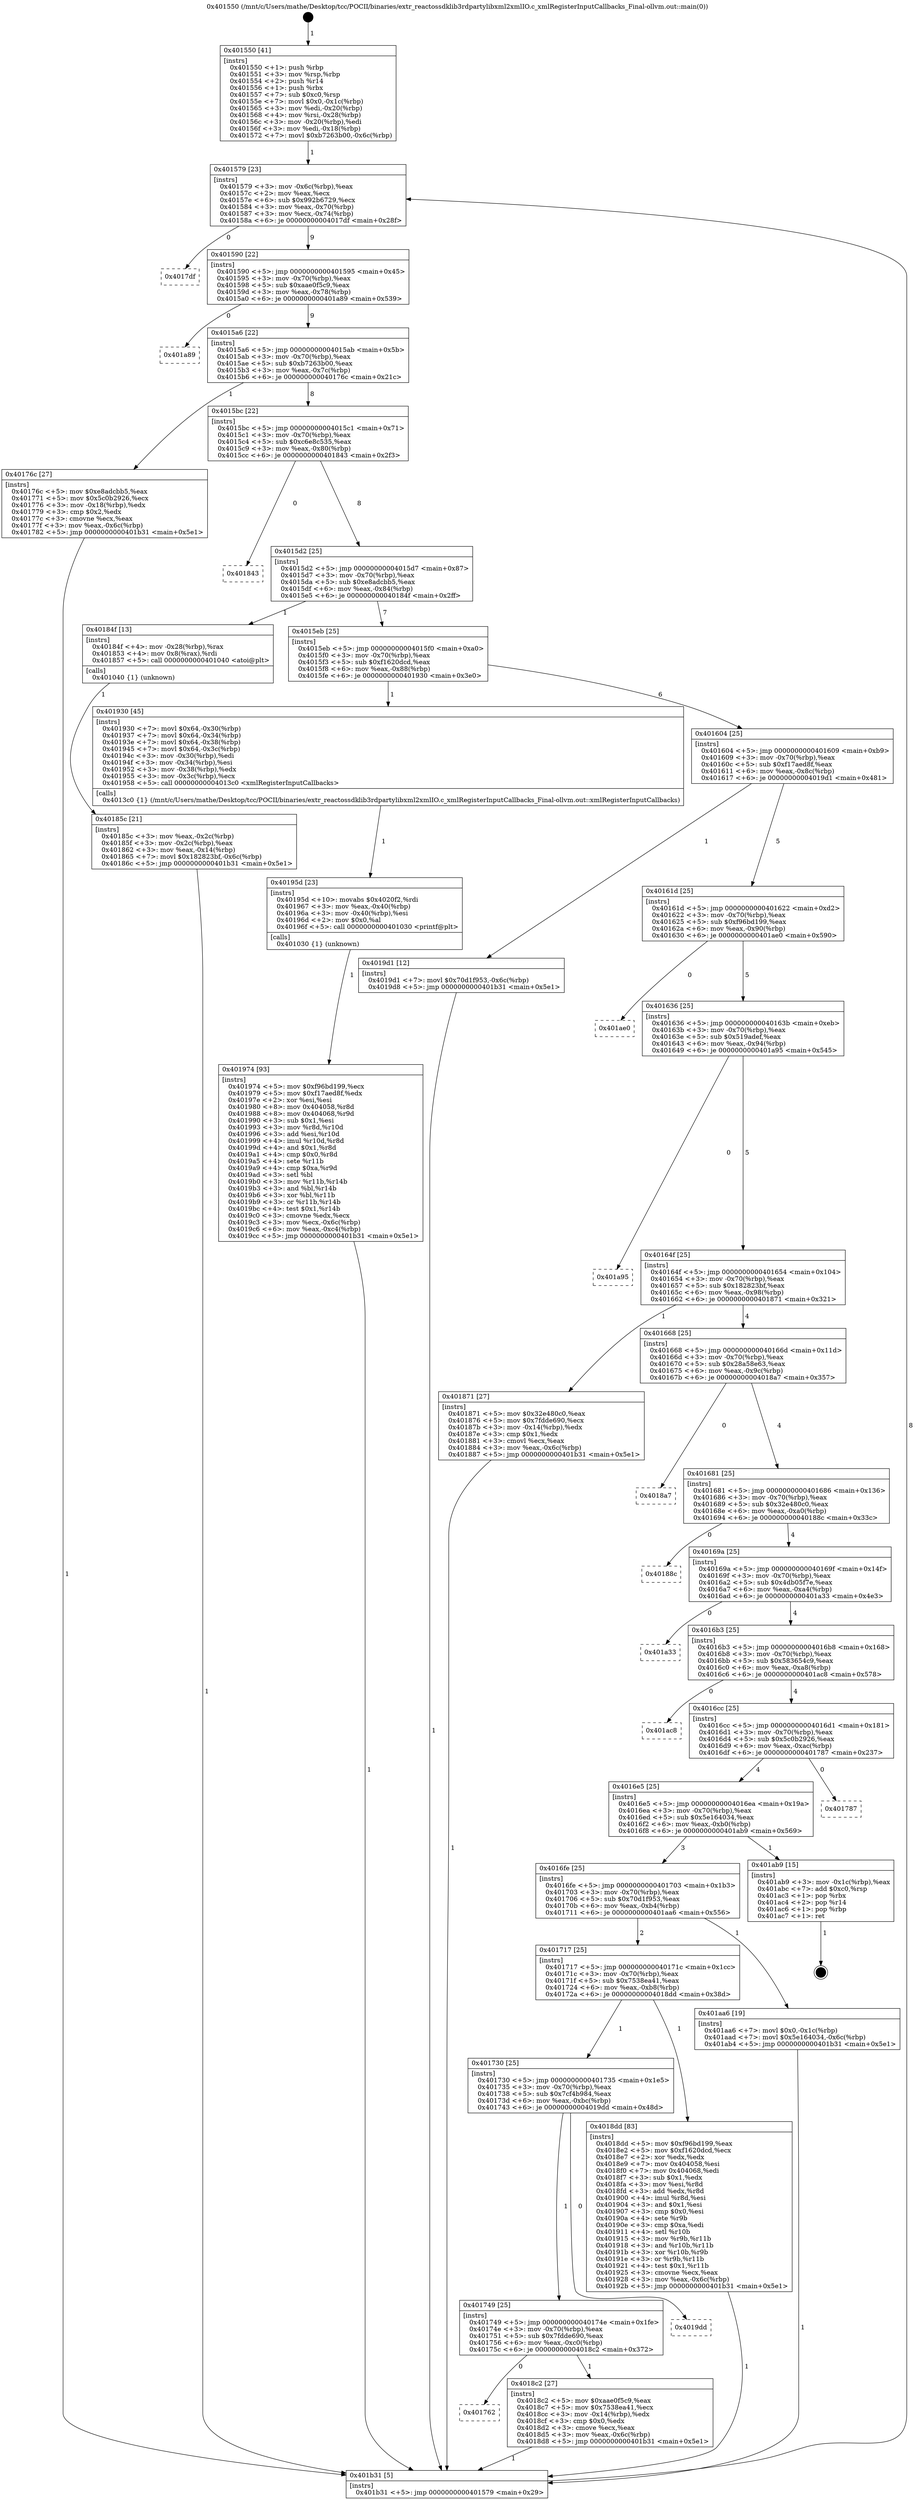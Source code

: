 digraph "0x401550" {
  label = "0x401550 (/mnt/c/Users/mathe/Desktop/tcc/POCII/binaries/extr_reactossdklib3rdpartylibxml2xmlIO.c_xmlRegisterInputCallbacks_Final-ollvm.out::main(0))"
  labelloc = "t"
  node[shape=record]

  Entry [label="",width=0.3,height=0.3,shape=circle,fillcolor=black,style=filled]
  "0x401579" [label="{
     0x401579 [23]\l
     | [instrs]\l
     &nbsp;&nbsp;0x401579 \<+3\>: mov -0x6c(%rbp),%eax\l
     &nbsp;&nbsp;0x40157c \<+2\>: mov %eax,%ecx\l
     &nbsp;&nbsp;0x40157e \<+6\>: sub $0x992b6729,%ecx\l
     &nbsp;&nbsp;0x401584 \<+3\>: mov %eax,-0x70(%rbp)\l
     &nbsp;&nbsp;0x401587 \<+3\>: mov %ecx,-0x74(%rbp)\l
     &nbsp;&nbsp;0x40158a \<+6\>: je 00000000004017df \<main+0x28f\>\l
  }"]
  "0x4017df" [label="{
     0x4017df\l
  }", style=dashed]
  "0x401590" [label="{
     0x401590 [22]\l
     | [instrs]\l
     &nbsp;&nbsp;0x401590 \<+5\>: jmp 0000000000401595 \<main+0x45\>\l
     &nbsp;&nbsp;0x401595 \<+3\>: mov -0x70(%rbp),%eax\l
     &nbsp;&nbsp;0x401598 \<+5\>: sub $0xaae0f5c9,%eax\l
     &nbsp;&nbsp;0x40159d \<+3\>: mov %eax,-0x78(%rbp)\l
     &nbsp;&nbsp;0x4015a0 \<+6\>: je 0000000000401a89 \<main+0x539\>\l
  }"]
  Exit [label="",width=0.3,height=0.3,shape=circle,fillcolor=black,style=filled,peripheries=2]
  "0x401a89" [label="{
     0x401a89\l
  }", style=dashed]
  "0x4015a6" [label="{
     0x4015a6 [22]\l
     | [instrs]\l
     &nbsp;&nbsp;0x4015a6 \<+5\>: jmp 00000000004015ab \<main+0x5b\>\l
     &nbsp;&nbsp;0x4015ab \<+3\>: mov -0x70(%rbp),%eax\l
     &nbsp;&nbsp;0x4015ae \<+5\>: sub $0xb7263b00,%eax\l
     &nbsp;&nbsp;0x4015b3 \<+3\>: mov %eax,-0x7c(%rbp)\l
     &nbsp;&nbsp;0x4015b6 \<+6\>: je 000000000040176c \<main+0x21c\>\l
  }"]
  "0x401974" [label="{
     0x401974 [93]\l
     | [instrs]\l
     &nbsp;&nbsp;0x401974 \<+5\>: mov $0xf96bd199,%ecx\l
     &nbsp;&nbsp;0x401979 \<+5\>: mov $0xf17aed8f,%edx\l
     &nbsp;&nbsp;0x40197e \<+2\>: xor %esi,%esi\l
     &nbsp;&nbsp;0x401980 \<+8\>: mov 0x404058,%r8d\l
     &nbsp;&nbsp;0x401988 \<+8\>: mov 0x404068,%r9d\l
     &nbsp;&nbsp;0x401990 \<+3\>: sub $0x1,%esi\l
     &nbsp;&nbsp;0x401993 \<+3\>: mov %r8d,%r10d\l
     &nbsp;&nbsp;0x401996 \<+3\>: add %esi,%r10d\l
     &nbsp;&nbsp;0x401999 \<+4\>: imul %r10d,%r8d\l
     &nbsp;&nbsp;0x40199d \<+4\>: and $0x1,%r8d\l
     &nbsp;&nbsp;0x4019a1 \<+4\>: cmp $0x0,%r8d\l
     &nbsp;&nbsp;0x4019a5 \<+4\>: sete %r11b\l
     &nbsp;&nbsp;0x4019a9 \<+4\>: cmp $0xa,%r9d\l
     &nbsp;&nbsp;0x4019ad \<+3\>: setl %bl\l
     &nbsp;&nbsp;0x4019b0 \<+3\>: mov %r11b,%r14b\l
     &nbsp;&nbsp;0x4019b3 \<+3\>: and %bl,%r14b\l
     &nbsp;&nbsp;0x4019b6 \<+3\>: xor %bl,%r11b\l
     &nbsp;&nbsp;0x4019b9 \<+3\>: or %r11b,%r14b\l
     &nbsp;&nbsp;0x4019bc \<+4\>: test $0x1,%r14b\l
     &nbsp;&nbsp;0x4019c0 \<+3\>: cmovne %edx,%ecx\l
     &nbsp;&nbsp;0x4019c3 \<+3\>: mov %ecx,-0x6c(%rbp)\l
     &nbsp;&nbsp;0x4019c6 \<+6\>: mov %eax,-0xc4(%rbp)\l
     &nbsp;&nbsp;0x4019cc \<+5\>: jmp 0000000000401b31 \<main+0x5e1\>\l
  }"]
  "0x40176c" [label="{
     0x40176c [27]\l
     | [instrs]\l
     &nbsp;&nbsp;0x40176c \<+5\>: mov $0xe8adcbb5,%eax\l
     &nbsp;&nbsp;0x401771 \<+5\>: mov $0x5c0b2926,%ecx\l
     &nbsp;&nbsp;0x401776 \<+3\>: mov -0x18(%rbp),%edx\l
     &nbsp;&nbsp;0x401779 \<+3\>: cmp $0x2,%edx\l
     &nbsp;&nbsp;0x40177c \<+3\>: cmovne %ecx,%eax\l
     &nbsp;&nbsp;0x40177f \<+3\>: mov %eax,-0x6c(%rbp)\l
     &nbsp;&nbsp;0x401782 \<+5\>: jmp 0000000000401b31 \<main+0x5e1\>\l
  }"]
  "0x4015bc" [label="{
     0x4015bc [22]\l
     | [instrs]\l
     &nbsp;&nbsp;0x4015bc \<+5\>: jmp 00000000004015c1 \<main+0x71\>\l
     &nbsp;&nbsp;0x4015c1 \<+3\>: mov -0x70(%rbp),%eax\l
     &nbsp;&nbsp;0x4015c4 \<+5\>: sub $0xc6e8c535,%eax\l
     &nbsp;&nbsp;0x4015c9 \<+3\>: mov %eax,-0x80(%rbp)\l
     &nbsp;&nbsp;0x4015cc \<+6\>: je 0000000000401843 \<main+0x2f3\>\l
  }"]
  "0x401b31" [label="{
     0x401b31 [5]\l
     | [instrs]\l
     &nbsp;&nbsp;0x401b31 \<+5\>: jmp 0000000000401579 \<main+0x29\>\l
  }"]
  "0x401550" [label="{
     0x401550 [41]\l
     | [instrs]\l
     &nbsp;&nbsp;0x401550 \<+1\>: push %rbp\l
     &nbsp;&nbsp;0x401551 \<+3\>: mov %rsp,%rbp\l
     &nbsp;&nbsp;0x401554 \<+2\>: push %r14\l
     &nbsp;&nbsp;0x401556 \<+1\>: push %rbx\l
     &nbsp;&nbsp;0x401557 \<+7\>: sub $0xc0,%rsp\l
     &nbsp;&nbsp;0x40155e \<+7\>: movl $0x0,-0x1c(%rbp)\l
     &nbsp;&nbsp;0x401565 \<+3\>: mov %edi,-0x20(%rbp)\l
     &nbsp;&nbsp;0x401568 \<+4\>: mov %rsi,-0x28(%rbp)\l
     &nbsp;&nbsp;0x40156c \<+3\>: mov -0x20(%rbp),%edi\l
     &nbsp;&nbsp;0x40156f \<+3\>: mov %edi,-0x18(%rbp)\l
     &nbsp;&nbsp;0x401572 \<+7\>: movl $0xb7263b00,-0x6c(%rbp)\l
  }"]
  "0x40195d" [label="{
     0x40195d [23]\l
     | [instrs]\l
     &nbsp;&nbsp;0x40195d \<+10\>: movabs $0x4020f2,%rdi\l
     &nbsp;&nbsp;0x401967 \<+3\>: mov %eax,-0x40(%rbp)\l
     &nbsp;&nbsp;0x40196a \<+3\>: mov -0x40(%rbp),%esi\l
     &nbsp;&nbsp;0x40196d \<+2\>: mov $0x0,%al\l
     &nbsp;&nbsp;0x40196f \<+5\>: call 0000000000401030 \<printf@plt\>\l
     | [calls]\l
     &nbsp;&nbsp;0x401030 \{1\} (unknown)\l
  }"]
  "0x401843" [label="{
     0x401843\l
  }", style=dashed]
  "0x4015d2" [label="{
     0x4015d2 [25]\l
     | [instrs]\l
     &nbsp;&nbsp;0x4015d2 \<+5\>: jmp 00000000004015d7 \<main+0x87\>\l
     &nbsp;&nbsp;0x4015d7 \<+3\>: mov -0x70(%rbp),%eax\l
     &nbsp;&nbsp;0x4015da \<+5\>: sub $0xe8adcbb5,%eax\l
     &nbsp;&nbsp;0x4015df \<+6\>: mov %eax,-0x84(%rbp)\l
     &nbsp;&nbsp;0x4015e5 \<+6\>: je 000000000040184f \<main+0x2ff\>\l
  }"]
  "0x401762" [label="{
     0x401762\l
  }", style=dashed]
  "0x40184f" [label="{
     0x40184f [13]\l
     | [instrs]\l
     &nbsp;&nbsp;0x40184f \<+4\>: mov -0x28(%rbp),%rax\l
     &nbsp;&nbsp;0x401853 \<+4\>: mov 0x8(%rax),%rdi\l
     &nbsp;&nbsp;0x401857 \<+5\>: call 0000000000401040 \<atoi@plt\>\l
     | [calls]\l
     &nbsp;&nbsp;0x401040 \{1\} (unknown)\l
  }"]
  "0x4015eb" [label="{
     0x4015eb [25]\l
     | [instrs]\l
     &nbsp;&nbsp;0x4015eb \<+5\>: jmp 00000000004015f0 \<main+0xa0\>\l
     &nbsp;&nbsp;0x4015f0 \<+3\>: mov -0x70(%rbp),%eax\l
     &nbsp;&nbsp;0x4015f3 \<+5\>: sub $0xf1620dcd,%eax\l
     &nbsp;&nbsp;0x4015f8 \<+6\>: mov %eax,-0x88(%rbp)\l
     &nbsp;&nbsp;0x4015fe \<+6\>: je 0000000000401930 \<main+0x3e0\>\l
  }"]
  "0x40185c" [label="{
     0x40185c [21]\l
     | [instrs]\l
     &nbsp;&nbsp;0x40185c \<+3\>: mov %eax,-0x2c(%rbp)\l
     &nbsp;&nbsp;0x40185f \<+3\>: mov -0x2c(%rbp),%eax\l
     &nbsp;&nbsp;0x401862 \<+3\>: mov %eax,-0x14(%rbp)\l
     &nbsp;&nbsp;0x401865 \<+7\>: movl $0x182823bf,-0x6c(%rbp)\l
     &nbsp;&nbsp;0x40186c \<+5\>: jmp 0000000000401b31 \<main+0x5e1\>\l
  }"]
  "0x4018c2" [label="{
     0x4018c2 [27]\l
     | [instrs]\l
     &nbsp;&nbsp;0x4018c2 \<+5\>: mov $0xaae0f5c9,%eax\l
     &nbsp;&nbsp;0x4018c7 \<+5\>: mov $0x7538ea41,%ecx\l
     &nbsp;&nbsp;0x4018cc \<+3\>: mov -0x14(%rbp),%edx\l
     &nbsp;&nbsp;0x4018cf \<+3\>: cmp $0x0,%edx\l
     &nbsp;&nbsp;0x4018d2 \<+3\>: cmove %ecx,%eax\l
     &nbsp;&nbsp;0x4018d5 \<+3\>: mov %eax,-0x6c(%rbp)\l
     &nbsp;&nbsp;0x4018d8 \<+5\>: jmp 0000000000401b31 \<main+0x5e1\>\l
  }"]
  "0x401930" [label="{
     0x401930 [45]\l
     | [instrs]\l
     &nbsp;&nbsp;0x401930 \<+7\>: movl $0x64,-0x30(%rbp)\l
     &nbsp;&nbsp;0x401937 \<+7\>: movl $0x64,-0x34(%rbp)\l
     &nbsp;&nbsp;0x40193e \<+7\>: movl $0x64,-0x38(%rbp)\l
     &nbsp;&nbsp;0x401945 \<+7\>: movl $0x64,-0x3c(%rbp)\l
     &nbsp;&nbsp;0x40194c \<+3\>: mov -0x30(%rbp),%edi\l
     &nbsp;&nbsp;0x40194f \<+3\>: mov -0x34(%rbp),%esi\l
     &nbsp;&nbsp;0x401952 \<+3\>: mov -0x38(%rbp),%edx\l
     &nbsp;&nbsp;0x401955 \<+3\>: mov -0x3c(%rbp),%ecx\l
     &nbsp;&nbsp;0x401958 \<+5\>: call 00000000004013c0 \<xmlRegisterInputCallbacks\>\l
     | [calls]\l
     &nbsp;&nbsp;0x4013c0 \{1\} (/mnt/c/Users/mathe/Desktop/tcc/POCII/binaries/extr_reactossdklib3rdpartylibxml2xmlIO.c_xmlRegisterInputCallbacks_Final-ollvm.out::xmlRegisterInputCallbacks)\l
  }"]
  "0x401604" [label="{
     0x401604 [25]\l
     | [instrs]\l
     &nbsp;&nbsp;0x401604 \<+5\>: jmp 0000000000401609 \<main+0xb9\>\l
     &nbsp;&nbsp;0x401609 \<+3\>: mov -0x70(%rbp),%eax\l
     &nbsp;&nbsp;0x40160c \<+5\>: sub $0xf17aed8f,%eax\l
     &nbsp;&nbsp;0x401611 \<+6\>: mov %eax,-0x8c(%rbp)\l
     &nbsp;&nbsp;0x401617 \<+6\>: je 00000000004019d1 \<main+0x481\>\l
  }"]
  "0x401749" [label="{
     0x401749 [25]\l
     | [instrs]\l
     &nbsp;&nbsp;0x401749 \<+5\>: jmp 000000000040174e \<main+0x1fe\>\l
     &nbsp;&nbsp;0x40174e \<+3\>: mov -0x70(%rbp),%eax\l
     &nbsp;&nbsp;0x401751 \<+5\>: sub $0x7fdde690,%eax\l
     &nbsp;&nbsp;0x401756 \<+6\>: mov %eax,-0xc0(%rbp)\l
     &nbsp;&nbsp;0x40175c \<+6\>: je 00000000004018c2 \<main+0x372\>\l
  }"]
  "0x4019d1" [label="{
     0x4019d1 [12]\l
     | [instrs]\l
     &nbsp;&nbsp;0x4019d1 \<+7\>: movl $0x70d1f953,-0x6c(%rbp)\l
     &nbsp;&nbsp;0x4019d8 \<+5\>: jmp 0000000000401b31 \<main+0x5e1\>\l
  }"]
  "0x40161d" [label="{
     0x40161d [25]\l
     | [instrs]\l
     &nbsp;&nbsp;0x40161d \<+5\>: jmp 0000000000401622 \<main+0xd2\>\l
     &nbsp;&nbsp;0x401622 \<+3\>: mov -0x70(%rbp),%eax\l
     &nbsp;&nbsp;0x401625 \<+5\>: sub $0xf96bd199,%eax\l
     &nbsp;&nbsp;0x40162a \<+6\>: mov %eax,-0x90(%rbp)\l
     &nbsp;&nbsp;0x401630 \<+6\>: je 0000000000401ae0 \<main+0x590\>\l
  }"]
  "0x4019dd" [label="{
     0x4019dd\l
  }", style=dashed]
  "0x401ae0" [label="{
     0x401ae0\l
  }", style=dashed]
  "0x401636" [label="{
     0x401636 [25]\l
     | [instrs]\l
     &nbsp;&nbsp;0x401636 \<+5\>: jmp 000000000040163b \<main+0xeb\>\l
     &nbsp;&nbsp;0x40163b \<+3\>: mov -0x70(%rbp),%eax\l
     &nbsp;&nbsp;0x40163e \<+5\>: sub $0x519adef,%eax\l
     &nbsp;&nbsp;0x401643 \<+6\>: mov %eax,-0x94(%rbp)\l
     &nbsp;&nbsp;0x401649 \<+6\>: je 0000000000401a95 \<main+0x545\>\l
  }"]
  "0x401730" [label="{
     0x401730 [25]\l
     | [instrs]\l
     &nbsp;&nbsp;0x401730 \<+5\>: jmp 0000000000401735 \<main+0x1e5\>\l
     &nbsp;&nbsp;0x401735 \<+3\>: mov -0x70(%rbp),%eax\l
     &nbsp;&nbsp;0x401738 \<+5\>: sub $0x7cf4b984,%eax\l
     &nbsp;&nbsp;0x40173d \<+6\>: mov %eax,-0xbc(%rbp)\l
     &nbsp;&nbsp;0x401743 \<+6\>: je 00000000004019dd \<main+0x48d\>\l
  }"]
  "0x401a95" [label="{
     0x401a95\l
  }", style=dashed]
  "0x40164f" [label="{
     0x40164f [25]\l
     | [instrs]\l
     &nbsp;&nbsp;0x40164f \<+5\>: jmp 0000000000401654 \<main+0x104\>\l
     &nbsp;&nbsp;0x401654 \<+3\>: mov -0x70(%rbp),%eax\l
     &nbsp;&nbsp;0x401657 \<+5\>: sub $0x182823bf,%eax\l
     &nbsp;&nbsp;0x40165c \<+6\>: mov %eax,-0x98(%rbp)\l
     &nbsp;&nbsp;0x401662 \<+6\>: je 0000000000401871 \<main+0x321\>\l
  }"]
  "0x4018dd" [label="{
     0x4018dd [83]\l
     | [instrs]\l
     &nbsp;&nbsp;0x4018dd \<+5\>: mov $0xf96bd199,%eax\l
     &nbsp;&nbsp;0x4018e2 \<+5\>: mov $0xf1620dcd,%ecx\l
     &nbsp;&nbsp;0x4018e7 \<+2\>: xor %edx,%edx\l
     &nbsp;&nbsp;0x4018e9 \<+7\>: mov 0x404058,%esi\l
     &nbsp;&nbsp;0x4018f0 \<+7\>: mov 0x404068,%edi\l
     &nbsp;&nbsp;0x4018f7 \<+3\>: sub $0x1,%edx\l
     &nbsp;&nbsp;0x4018fa \<+3\>: mov %esi,%r8d\l
     &nbsp;&nbsp;0x4018fd \<+3\>: add %edx,%r8d\l
     &nbsp;&nbsp;0x401900 \<+4\>: imul %r8d,%esi\l
     &nbsp;&nbsp;0x401904 \<+3\>: and $0x1,%esi\l
     &nbsp;&nbsp;0x401907 \<+3\>: cmp $0x0,%esi\l
     &nbsp;&nbsp;0x40190a \<+4\>: sete %r9b\l
     &nbsp;&nbsp;0x40190e \<+3\>: cmp $0xa,%edi\l
     &nbsp;&nbsp;0x401911 \<+4\>: setl %r10b\l
     &nbsp;&nbsp;0x401915 \<+3\>: mov %r9b,%r11b\l
     &nbsp;&nbsp;0x401918 \<+3\>: and %r10b,%r11b\l
     &nbsp;&nbsp;0x40191b \<+3\>: xor %r10b,%r9b\l
     &nbsp;&nbsp;0x40191e \<+3\>: or %r9b,%r11b\l
     &nbsp;&nbsp;0x401921 \<+4\>: test $0x1,%r11b\l
     &nbsp;&nbsp;0x401925 \<+3\>: cmovne %ecx,%eax\l
     &nbsp;&nbsp;0x401928 \<+3\>: mov %eax,-0x6c(%rbp)\l
     &nbsp;&nbsp;0x40192b \<+5\>: jmp 0000000000401b31 \<main+0x5e1\>\l
  }"]
  "0x401871" [label="{
     0x401871 [27]\l
     | [instrs]\l
     &nbsp;&nbsp;0x401871 \<+5\>: mov $0x32e480c0,%eax\l
     &nbsp;&nbsp;0x401876 \<+5\>: mov $0x7fdde690,%ecx\l
     &nbsp;&nbsp;0x40187b \<+3\>: mov -0x14(%rbp),%edx\l
     &nbsp;&nbsp;0x40187e \<+3\>: cmp $0x1,%edx\l
     &nbsp;&nbsp;0x401881 \<+3\>: cmovl %ecx,%eax\l
     &nbsp;&nbsp;0x401884 \<+3\>: mov %eax,-0x6c(%rbp)\l
     &nbsp;&nbsp;0x401887 \<+5\>: jmp 0000000000401b31 \<main+0x5e1\>\l
  }"]
  "0x401668" [label="{
     0x401668 [25]\l
     | [instrs]\l
     &nbsp;&nbsp;0x401668 \<+5\>: jmp 000000000040166d \<main+0x11d\>\l
     &nbsp;&nbsp;0x40166d \<+3\>: mov -0x70(%rbp),%eax\l
     &nbsp;&nbsp;0x401670 \<+5\>: sub $0x28a58e63,%eax\l
     &nbsp;&nbsp;0x401675 \<+6\>: mov %eax,-0x9c(%rbp)\l
     &nbsp;&nbsp;0x40167b \<+6\>: je 00000000004018a7 \<main+0x357\>\l
  }"]
  "0x401717" [label="{
     0x401717 [25]\l
     | [instrs]\l
     &nbsp;&nbsp;0x401717 \<+5\>: jmp 000000000040171c \<main+0x1cc\>\l
     &nbsp;&nbsp;0x40171c \<+3\>: mov -0x70(%rbp),%eax\l
     &nbsp;&nbsp;0x40171f \<+5\>: sub $0x7538ea41,%eax\l
     &nbsp;&nbsp;0x401724 \<+6\>: mov %eax,-0xb8(%rbp)\l
     &nbsp;&nbsp;0x40172a \<+6\>: je 00000000004018dd \<main+0x38d\>\l
  }"]
  "0x4018a7" [label="{
     0x4018a7\l
  }", style=dashed]
  "0x401681" [label="{
     0x401681 [25]\l
     | [instrs]\l
     &nbsp;&nbsp;0x401681 \<+5\>: jmp 0000000000401686 \<main+0x136\>\l
     &nbsp;&nbsp;0x401686 \<+3\>: mov -0x70(%rbp),%eax\l
     &nbsp;&nbsp;0x401689 \<+5\>: sub $0x32e480c0,%eax\l
     &nbsp;&nbsp;0x40168e \<+6\>: mov %eax,-0xa0(%rbp)\l
     &nbsp;&nbsp;0x401694 \<+6\>: je 000000000040188c \<main+0x33c\>\l
  }"]
  "0x401aa6" [label="{
     0x401aa6 [19]\l
     | [instrs]\l
     &nbsp;&nbsp;0x401aa6 \<+7\>: movl $0x0,-0x1c(%rbp)\l
     &nbsp;&nbsp;0x401aad \<+7\>: movl $0x5e164034,-0x6c(%rbp)\l
     &nbsp;&nbsp;0x401ab4 \<+5\>: jmp 0000000000401b31 \<main+0x5e1\>\l
  }"]
  "0x40188c" [label="{
     0x40188c\l
  }", style=dashed]
  "0x40169a" [label="{
     0x40169a [25]\l
     | [instrs]\l
     &nbsp;&nbsp;0x40169a \<+5\>: jmp 000000000040169f \<main+0x14f\>\l
     &nbsp;&nbsp;0x40169f \<+3\>: mov -0x70(%rbp),%eax\l
     &nbsp;&nbsp;0x4016a2 \<+5\>: sub $0x4db05f7e,%eax\l
     &nbsp;&nbsp;0x4016a7 \<+6\>: mov %eax,-0xa4(%rbp)\l
     &nbsp;&nbsp;0x4016ad \<+6\>: je 0000000000401a33 \<main+0x4e3\>\l
  }"]
  "0x4016fe" [label="{
     0x4016fe [25]\l
     | [instrs]\l
     &nbsp;&nbsp;0x4016fe \<+5\>: jmp 0000000000401703 \<main+0x1b3\>\l
     &nbsp;&nbsp;0x401703 \<+3\>: mov -0x70(%rbp),%eax\l
     &nbsp;&nbsp;0x401706 \<+5\>: sub $0x70d1f953,%eax\l
     &nbsp;&nbsp;0x40170b \<+6\>: mov %eax,-0xb4(%rbp)\l
     &nbsp;&nbsp;0x401711 \<+6\>: je 0000000000401aa6 \<main+0x556\>\l
  }"]
  "0x401a33" [label="{
     0x401a33\l
  }", style=dashed]
  "0x4016b3" [label="{
     0x4016b3 [25]\l
     | [instrs]\l
     &nbsp;&nbsp;0x4016b3 \<+5\>: jmp 00000000004016b8 \<main+0x168\>\l
     &nbsp;&nbsp;0x4016b8 \<+3\>: mov -0x70(%rbp),%eax\l
     &nbsp;&nbsp;0x4016bb \<+5\>: sub $0x583654c9,%eax\l
     &nbsp;&nbsp;0x4016c0 \<+6\>: mov %eax,-0xa8(%rbp)\l
     &nbsp;&nbsp;0x4016c6 \<+6\>: je 0000000000401ac8 \<main+0x578\>\l
  }"]
  "0x401ab9" [label="{
     0x401ab9 [15]\l
     | [instrs]\l
     &nbsp;&nbsp;0x401ab9 \<+3\>: mov -0x1c(%rbp),%eax\l
     &nbsp;&nbsp;0x401abc \<+7\>: add $0xc0,%rsp\l
     &nbsp;&nbsp;0x401ac3 \<+1\>: pop %rbx\l
     &nbsp;&nbsp;0x401ac4 \<+2\>: pop %r14\l
     &nbsp;&nbsp;0x401ac6 \<+1\>: pop %rbp\l
     &nbsp;&nbsp;0x401ac7 \<+1\>: ret\l
  }"]
  "0x401ac8" [label="{
     0x401ac8\l
  }", style=dashed]
  "0x4016cc" [label="{
     0x4016cc [25]\l
     | [instrs]\l
     &nbsp;&nbsp;0x4016cc \<+5\>: jmp 00000000004016d1 \<main+0x181\>\l
     &nbsp;&nbsp;0x4016d1 \<+3\>: mov -0x70(%rbp),%eax\l
     &nbsp;&nbsp;0x4016d4 \<+5\>: sub $0x5c0b2926,%eax\l
     &nbsp;&nbsp;0x4016d9 \<+6\>: mov %eax,-0xac(%rbp)\l
     &nbsp;&nbsp;0x4016df \<+6\>: je 0000000000401787 \<main+0x237\>\l
  }"]
  "0x4016e5" [label="{
     0x4016e5 [25]\l
     | [instrs]\l
     &nbsp;&nbsp;0x4016e5 \<+5\>: jmp 00000000004016ea \<main+0x19a\>\l
     &nbsp;&nbsp;0x4016ea \<+3\>: mov -0x70(%rbp),%eax\l
     &nbsp;&nbsp;0x4016ed \<+5\>: sub $0x5e164034,%eax\l
     &nbsp;&nbsp;0x4016f2 \<+6\>: mov %eax,-0xb0(%rbp)\l
     &nbsp;&nbsp;0x4016f8 \<+6\>: je 0000000000401ab9 \<main+0x569\>\l
  }"]
  "0x401787" [label="{
     0x401787\l
  }", style=dashed]
  Entry -> "0x401550" [label=" 1"]
  "0x401579" -> "0x4017df" [label=" 0"]
  "0x401579" -> "0x401590" [label=" 9"]
  "0x401ab9" -> Exit [label=" 1"]
  "0x401590" -> "0x401a89" [label=" 0"]
  "0x401590" -> "0x4015a6" [label=" 9"]
  "0x401aa6" -> "0x401b31" [label=" 1"]
  "0x4015a6" -> "0x40176c" [label=" 1"]
  "0x4015a6" -> "0x4015bc" [label=" 8"]
  "0x40176c" -> "0x401b31" [label=" 1"]
  "0x401550" -> "0x401579" [label=" 1"]
  "0x401b31" -> "0x401579" [label=" 8"]
  "0x4019d1" -> "0x401b31" [label=" 1"]
  "0x4015bc" -> "0x401843" [label=" 0"]
  "0x4015bc" -> "0x4015d2" [label=" 8"]
  "0x401974" -> "0x401b31" [label=" 1"]
  "0x4015d2" -> "0x40184f" [label=" 1"]
  "0x4015d2" -> "0x4015eb" [label=" 7"]
  "0x40184f" -> "0x40185c" [label=" 1"]
  "0x40185c" -> "0x401b31" [label=" 1"]
  "0x40195d" -> "0x401974" [label=" 1"]
  "0x4015eb" -> "0x401930" [label=" 1"]
  "0x4015eb" -> "0x401604" [label=" 6"]
  "0x401930" -> "0x40195d" [label=" 1"]
  "0x401604" -> "0x4019d1" [label=" 1"]
  "0x401604" -> "0x40161d" [label=" 5"]
  "0x4018c2" -> "0x401b31" [label=" 1"]
  "0x40161d" -> "0x401ae0" [label=" 0"]
  "0x40161d" -> "0x401636" [label=" 5"]
  "0x401749" -> "0x401762" [label=" 0"]
  "0x401636" -> "0x401a95" [label=" 0"]
  "0x401636" -> "0x40164f" [label=" 5"]
  "0x4018dd" -> "0x401b31" [label=" 1"]
  "0x40164f" -> "0x401871" [label=" 1"]
  "0x40164f" -> "0x401668" [label=" 4"]
  "0x401871" -> "0x401b31" [label=" 1"]
  "0x401730" -> "0x401749" [label=" 1"]
  "0x401668" -> "0x4018a7" [label=" 0"]
  "0x401668" -> "0x401681" [label=" 4"]
  "0x401749" -> "0x4018c2" [label=" 1"]
  "0x401681" -> "0x40188c" [label=" 0"]
  "0x401681" -> "0x40169a" [label=" 4"]
  "0x401717" -> "0x401730" [label=" 1"]
  "0x40169a" -> "0x401a33" [label=" 0"]
  "0x40169a" -> "0x4016b3" [label=" 4"]
  "0x401730" -> "0x4019dd" [label=" 0"]
  "0x4016b3" -> "0x401ac8" [label=" 0"]
  "0x4016b3" -> "0x4016cc" [label=" 4"]
  "0x4016fe" -> "0x401717" [label=" 2"]
  "0x4016cc" -> "0x401787" [label=" 0"]
  "0x4016cc" -> "0x4016e5" [label=" 4"]
  "0x4016fe" -> "0x401aa6" [label=" 1"]
  "0x4016e5" -> "0x401ab9" [label=" 1"]
  "0x4016e5" -> "0x4016fe" [label=" 3"]
  "0x401717" -> "0x4018dd" [label=" 1"]
}
